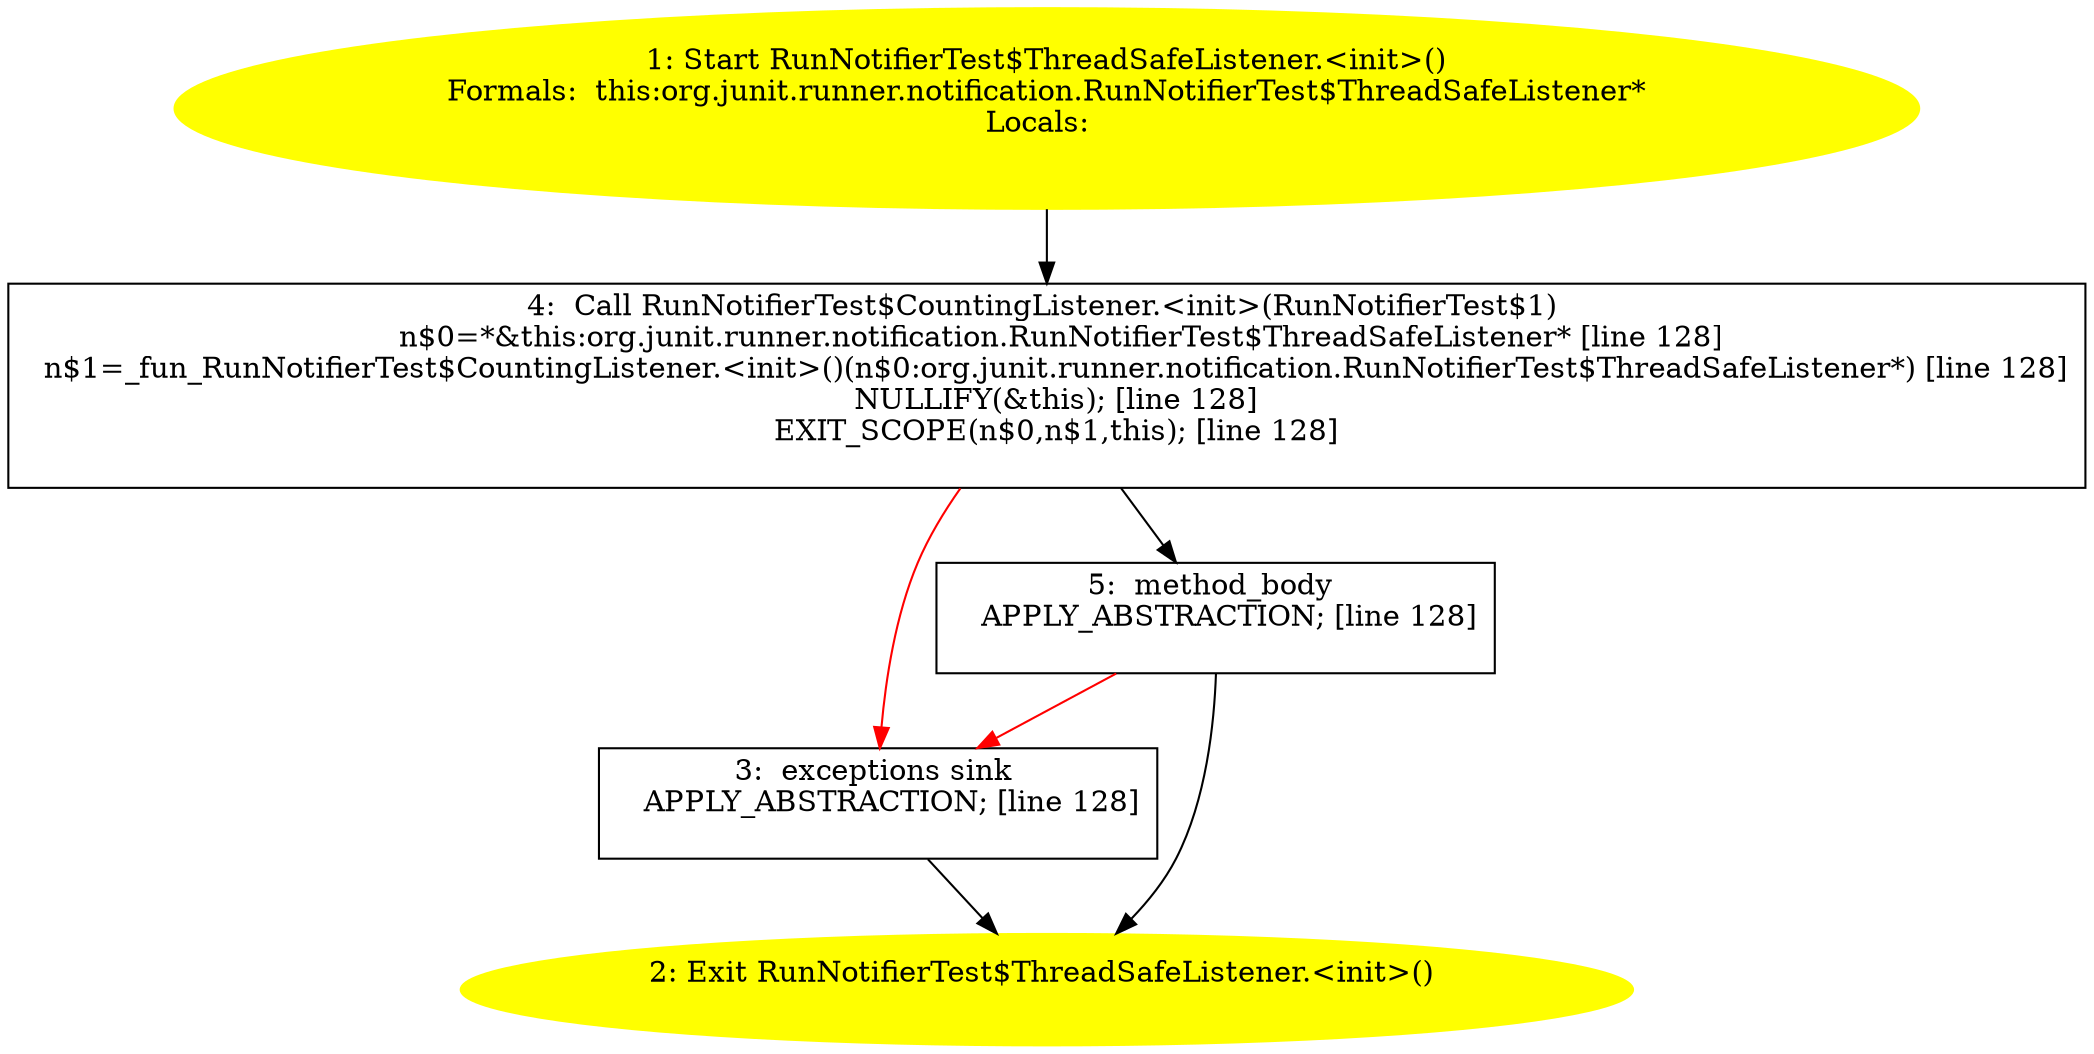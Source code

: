 /* @generated */
digraph cfg {
"org.junit.runner.notification.RunNotifierTest$ThreadSafeListener.<init>().36ae7876c0192f1b1f68331bf81655ba_1" [label="1: Start RunNotifierTest$ThreadSafeListener.<init>()\nFormals:  this:org.junit.runner.notification.RunNotifierTest$ThreadSafeListener*\nLocals:  \n  " color=yellow style=filled]
	

	 "org.junit.runner.notification.RunNotifierTest$ThreadSafeListener.<init>().36ae7876c0192f1b1f68331bf81655ba_1" -> "org.junit.runner.notification.RunNotifierTest$ThreadSafeListener.<init>().36ae7876c0192f1b1f68331bf81655ba_4" ;
"org.junit.runner.notification.RunNotifierTest$ThreadSafeListener.<init>().36ae7876c0192f1b1f68331bf81655ba_2" [label="2: Exit RunNotifierTest$ThreadSafeListener.<init>() \n  " color=yellow style=filled]
	

"org.junit.runner.notification.RunNotifierTest$ThreadSafeListener.<init>().36ae7876c0192f1b1f68331bf81655ba_3" [label="3:  exceptions sink \n   APPLY_ABSTRACTION; [line 128]\n " shape="box"]
	

	 "org.junit.runner.notification.RunNotifierTest$ThreadSafeListener.<init>().36ae7876c0192f1b1f68331bf81655ba_3" -> "org.junit.runner.notification.RunNotifierTest$ThreadSafeListener.<init>().36ae7876c0192f1b1f68331bf81655ba_2" ;
"org.junit.runner.notification.RunNotifierTest$ThreadSafeListener.<init>().36ae7876c0192f1b1f68331bf81655ba_4" [label="4:  Call RunNotifierTest$CountingListener.<init>(RunNotifierTest$1) \n   n$0=*&this:org.junit.runner.notification.RunNotifierTest$ThreadSafeListener* [line 128]\n  n$1=_fun_RunNotifierTest$CountingListener.<init>()(n$0:org.junit.runner.notification.RunNotifierTest$ThreadSafeListener*) [line 128]\n  NULLIFY(&this); [line 128]\n  EXIT_SCOPE(n$0,n$1,this); [line 128]\n " shape="box"]
	

	 "org.junit.runner.notification.RunNotifierTest$ThreadSafeListener.<init>().36ae7876c0192f1b1f68331bf81655ba_4" -> "org.junit.runner.notification.RunNotifierTest$ThreadSafeListener.<init>().36ae7876c0192f1b1f68331bf81655ba_5" ;
	 "org.junit.runner.notification.RunNotifierTest$ThreadSafeListener.<init>().36ae7876c0192f1b1f68331bf81655ba_4" -> "org.junit.runner.notification.RunNotifierTest$ThreadSafeListener.<init>().36ae7876c0192f1b1f68331bf81655ba_3" [color="red" ];
"org.junit.runner.notification.RunNotifierTest$ThreadSafeListener.<init>().36ae7876c0192f1b1f68331bf81655ba_5" [label="5:  method_body \n   APPLY_ABSTRACTION; [line 128]\n " shape="box"]
	

	 "org.junit.runner.notification.RunNotifierTest$ThreadSafeListener.<init>().36ae7876c0192f1b1f68331bf81655ba_5" -> "org.junit.runner.notification.RunNotifierTest$ThreadSafeListener.<init>().36ae7876c0192f1b1f68331bf81655ba_2" ;
	 "org.junit.runner.notification.RunNotifierTest$ThreadSafeListener.<init>().36ae7876c0192f1b1f68331bf81655ba_5" -> "org.junit.runner.notification.RunNotifierTest$ThreadSafeListener.<init>().36ae7876c0192f1b1f68331bf81655ba_3" [color="red" ];
}
